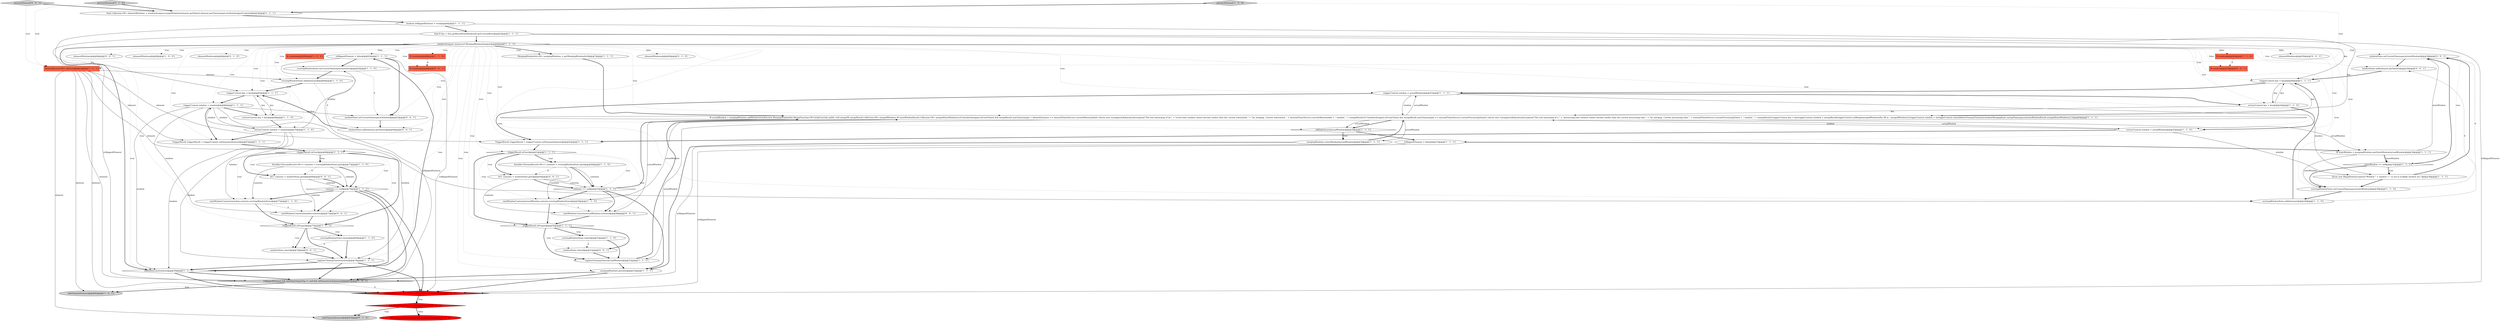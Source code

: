 digraph {
41 [style = filled, label = "W window@@@8@@@['1', '1', '0']", fillcolor = tomato, shape = box image = "AAA0AAABBB1BBB"];
51 [style = filled, label = "lateDataOutputTag != null@@@86@@@['0', '1', '0']", fillcolor = red, shape = diamond image = "AAA1AAABBB2BBB"];
59 [style = filled, label = "windowState.setCurrentNamespace(stateWindow)@@@38@@@['0', '0', '1']", fillcolor = white, shape = ellipse image = "AAA0AAABBB3BBB"];
71 [style = filled, label = "W window@@@8@@@['0', '0', '1']", fillcolor = tomato, shape = box image = "AAA0AAABBB3BBB"];
53 [style = filled, label = "elementWindows@@@8@@@['0', '1', '0']", fillcolor = white, shape = ellipse image = "AAA0AAABBB2BBB"];
5 [style = filled, label = "sideOutput(element)@@@82@@@['1', '0', '1']", fillcolor = lightgray, shape = ellipse image = "AAA0AAABBB1BBB"];
35 [style = filled, label = "triggerContext.window = actualWindow@@@41@@@['1', '1', '1']", fillcolor = white, shape = ellipse image = "AAA0AAABBB1BBB"];
15 [style = filled, label = "isSkippedElement = false@@@62@@@['1', '1', '1']", fillcolor = white, shape = ellipse image = "AAA0AAABBB1BBB"];
39 [style = filled, label = "registerCleanupTimer(window)@@@78@@@['1', '1', '1']", fillcolor = white, shape = ellipse image = "AAA0AAABBB1BBB"];
7 [style = filled, label = "evictingWindowState.clear()@@@53@@@['1', '1', '0']", fillcolor = white, shape = ellipse image = "AAA0AAABBB1BBB"];
14 [style = filled, label = "W window@@@60@@@['1', '0', '0']", fillcolor = tomato, shape = box image = "AAA0AAABBB1BBB"];
17 [style = filled, label = "final Collection<W> elementWindows = windowAssigner.assignWindows(element.getValue(),element.getTimestamp(),windowAssignerContext)@@@3@@@['1', '1', '1']", fillcolor = white, shape = ellipse image = "AAA0AAABBB1BBB"];
30 [style = filled, label = "processElement['1', '0', '0']", fillcolor = lightgray, shape = diamond image = "AAA0AAABBB1BBB"];
42 [style = filled, label = "triggerContext.key = key@@@40@@@['1', '1', '1']", fillcolor = white, shape = ellipse image = "AAA0AAABBB1BBB"];
50 [style = filled, label = "emitWindowContents(actualWindow,contents,evictingWindowState)@@@50@@@['1', '1', '0']", fillcolor = white, shape = ellipse image = "AAA0AAABBB1BBB"];
31 [style = filled, label = "registerCleanupTimer(actualWindow)@@@53@@@['1', '1', '1']", fillcolor = white, shape = ellipse image = "AAA0AAABBB1BBB"];
46 [style = filled, label = "triggerResult.isPurge()@@@75@@@['1', '1', '1']", fillcolor = white, shape = diamond image = "AAA0AAABBB1BBB"];
52 [style = filled, label = "elementWindows@@@60@@@['0', '1', '0']", fillcolor = white, shape = ellipse image = "AAA0AAABBB2BBB"];
58 [style = filled, label = "processElement['0', '0', '1']", fillcolor = lightgray, shape = diamond image = "AAA0AAABBB3BBB"];
69 [style = filled, label = "windowState.clear()@@@76@@@['0', '0', '1']", fillcolor = white, shape = ellipse image = "AAA0AAABBB3BBB"];
24 [style = filled, label = "TriggerResult triggerResult = triggerContext.onElement(element)@@@67@@@['1', '1', '1']", fillcolor = white, shape = ellipse image = "AAA0AAABBB1BBB"];
27 [style = filled, label = "evictingWindowState.setCurrentNamespace(stateWindow)@@@38@@@['1', '1', '0']", fillcolor = white, shape = ellipse image = "AAA0AAABBB1BBB"];
72 [style = filled, label = "emitWindowContents(window,contents)@@@73@@@['0', '0', '1']", fillcolor = white, shape = ellipse image = "AAA0AAABBB3BBB"];
64 [style = filled, label = "elementWindows@@@58@@@['0', '0', '1']", fillcolor = white, shape = ellipse image = "AAA0AAABBB3BBB"];
63 [style = filled, label = "ACC contents = windowState.get()@@@69@@@['0', '0', '1']", fillcolor = white, shape = ellipse image = "AAA0AAABBB3BBB"];
47 [style = filled, label = "triggerContext.window = window@@@66@@@['1', '1', '1']", fillcolor = white, shape = ellipse image = "AAA0AAABBB1BBB"];
38 [style = filled, label = "Iterable<StreamRecord<IN>> contents = evictingWindowState.get()@@@46@@@['1', '1', '0']", fillcolor = white, shape = ellipse image = "AAA0AAABBB1BBB"];
12 [style = filled, label = "mergingWindows.persist()@@@55@@@['1', '1', '1']", fillcolor = white, shape = ellipse image = "AAA0AAABBB1BBB"];
61 [style = filled, label = "emitWindowContents(actualWindow,contents)@@@48@@@['0', '0', '1']", fillcolor = white, shape = ellipse image = "AAA0AAABBB3BBB"];
16 [style = filled, label = "triggerContext.key = key@@@65@@@['1', '1', '1']", fillcolor = white, shape = ellipse image = "AAA0AAABBB1BBB"];
8 [style = filled, label = "contents == null@@@70@@@['1', '1', '1']", fillcolor = white, shape = diamond image = "AAA0AAABBB1BBB"];
1 [style = filled, label = "mergingWindows.retireWindow(actualWindow)@@@30@@@['1', '1', '1']", fillcolor = white, shape = ellipse image = "AAA0AAABBB1BBB"];
57 [style = filled, label = "processElement['0', '1', '0']", fillcolor = lightgray, shape = diamond image = "AAA0AAABBB2BBB"];
36 [style = filled, label = "isSkippedElement && lateDataOutputTag != null && isElementLate(element)@@@81@@@['1', '0', '1']", fillcolor = lightgray, shape = diamond image = "AAA0AAABBB1BBB"];
4 [style = filled, label = "StreamRecord<IN> element@@@2@@@['1', '1', '1']", fillcolor = tomato, shape = box image = "AAA0AAABBB1BBB"];
20 [style = filled, label = "evictingWindowState.setCurrentNamespace(window)@@@65@@@['1', '1', '0']", fillcolor = white, shape = ellipse image = "AAA0AAABBB1BBB"];
21 [style = filled, label = "boolean isSkippedElement = true@@@4@@@['1', '1', '1']", fillcolor = white, shape = ellipse image = "AAA0AAABBB1BBB"];
29 [style = filled, label = "Iterable<StreamRecord<IN>> contents = evictingWindowState.get()@@@73@@@['1', '1', '0']", fillcolor = white, shape = ellipse image = "AAA0AAABBB1BBB"];
33 [style = filled, label = "emitWindowContents(window,contents,evictingWindowState)@@@77@@@['1', '1', '0']", fillcolor = white, shape = ellipse image = "AAA0AAABBB1BBB"];
65 [style = filled, label = "ACC contents = windowState.get()@@@44@@@['0', '0', '1']", fillcolor = white, shape = ellipse image = "AAA0AAABBB3BBB"];
11 [style = filled, label = "evictorContext.key = key@@@42@@@['1', '1', '0']", fillcolor = white, shape = ellipse image = "AAA0AAABBB1BBB"];
23 [style = filled, label = "evictorContext.window = actualWindow@@@43@@@['1', '1', '0']", fillcolor = white, shape = ellipse image = "AAA0AAABBB1BBB"];
43 [style = filled, label = "evictingWindowState.add(element)@@@66@@@['1', '1', '0']", fillcolor = white, shape = ellipse image = "AAA0AAABBB1BBB"];
68 [style = filled, label = "elementWindows@@@8@@@['0', '0', '1']", fillcolor = white, shape = ellipse image = "AAA0AAABBB3BBB"];
37 [style = filled, label = "elementWindows@@@8@@@['1', '0', '0']", fillcolor = white, shape = ellipse image = "AAA0AAABBB1BBB"];
26 [style = filled, label = "isSkippedElement = false@@@33@@@['1', '1', '1']", fillcolor = white, shape = ellipse image = "AAA0AAABBB1BBB"];
28 [style = filled, label = "windowAssigner instanceof MergingWindowAssigner@@@6@@@['1', '1', '1']", fillcolor = white, shape = diamond image = "AAA0AAABBB1BBB"];
2 [style = filled, label = "isWindowLate(actualWindow)@@@29@@@['1', '1', '1']", fillcolor = white, shape = diamond image = "AAA0AAABBB1BBB"];
44 [style = filled, label = "evictingWindowState.clear()@@@80@@@['1', '1', '0']", fillcolor = white, shape = ellipse image = "AAA0AAABBB1BBB"];
13 [style = filled, label = "evictorContext.key = key@@@69@@@['1', '1', '0']", fillcolor = white, shape = ellipse image = "AAA0AAABBB1BBB"];
48 [style = filled, label = "isWindowLate(window)@@@59@@@['1', '1', '1']", fillcolor = white, shape = diamond image = "AAA0AAABBB1BBB"];
49 [style = filled, label = "stateWindow == null@@@35@@@['1', '1', '1']", fillcolor = white, shape = diamond image = "AAA0AAABBB1BBB"];
34 [style = filled, label = "contents == null@@@45@@@['1', '1', '1']", fillcolor = white, shape = diamond image = "AAA0AAABBB1BBB"];
19 [style = filled, label = "W stateWindow = mergingWindows.getStateWindow(actualWindow)@@@34@@@['1', '1', '1']", fillcolor = white, shape = ellipse image = "AAA0AAABBB1BBB"];
56 [style = filled, label = "this.numLateRecordsDropped.inc()@@@90@@@['0', '1', '0']", fillcolor = red, shape = ellipse image = "AAA1AAABBB2BBB"];
67 [style = filled, label = "windowState.setCurrentNamespace(window)@@@63@@@['0', '0', '1']", fillcolor = white, shape = ellipse image = "AAA0AAABBB3BBB"];
25 [style = filled, label = "W window@@@60@@@['1', '1', '0']", fillcolor = tomato, shape = box image = "AAA0AAABBB1BBB"];
0 [style = filled, label = "TriggerResult triggerResult = triggerContext.onElement(element)@@@42@@@['1', '1', '1']", fillcolor = white, shape = ellipse image = "AAA0AAABBB1BBB"];
22 [style = filled, label = "W actualWindow = mergingWindows.addWindow(window,new MergingWindowSet.MergeFunction<W>(){@Override public void merge(W mergeResult,Collection<W> mergedWindows,W stateWindowResult,Collection<W> mergedStateWindows){if ((windowAssigner.isEventTime() && mergeResult.maxTimestamp() + allowedLateness <= internalTimerService.currentWatermark())) {throw new UnsupportedOperationException(\"The end timestamp of an \" + \"event-time window cannot become earlier than the current watermark \" + \"by merging. Current watermark: \" + internalTimerService.currentWatermark() + \" window: \" + mergeResult)}if (!windowAssigner.isEventTime() && mergeResult.maxTimestamp() <= internalTimerService.currentProcessingTime()) {throw new UnsupportedOperationException(\"The end timestamp of a \" + \"processing-time window cannot become earlier than the current processing time \" + \"by merging. Current processing time: \" + internalTimerService.currentProcessingTime() + \" window: \" + mergeResult)}triggerContext.key = keytriggerContext.window = mergeResulttriggerContext.onMerge(mergedWindows)for (W m : mergedWindows){triggerContext.window = mtriggerContext.clear()deleteCleanupTimer(m)}windowMergingState.mergeNamespaces(stateWindowResult,mergedStateWindows)}})@@@9@@@['1', '1', '1']", fillcolor = white, shape = ellipse image = "AAA0AAABBB1BBB"];
40 [style = filled, label = "MergingWindowSet<W> mergingWindows = getMergingWindowSet()@@@7@@@['1', '1', '1']", fillcolor = white, shape = ellipse image = "AAA0AAABBB1BBB"];
62 [style = filled, label = "windowState.add(element.getValue())@@@39@@@['0', '0', '1']", fillcolor = white, shape = ellipse image = "AAA0AAABBB3BBB"];
9 [style = filled, label = "final K key = this.getKeyedStateBackend().getCurrentKey()@@@5@@@['1', '1', '1']", fillcolor = white, shape = ellipse image = "AAA0AAABBB1BBB"];
10 [style = filled, label = "triggerResult.isPurge()@@@50@@@['1', '1', '1']", fillcolor = white, shape = diamond image = "AAA0AAABBB1BBB"];
18 [style = filled, label = "evictingWindowState.add(element)@@@39@@@['1', '1', '0']", fillcolor = white, shape = ellipse image = "AAA0AAABBB1BBB"];
45 [style = filled, label = "evictorContext.window = window@@@70@@@['1', '1', '0']", fillcolor = white, shape = ellipse image = "AAA0AAABBB1BBB"];
54 [style = filled, label = "sideOutput(element)@@@87@@@['0', '1', '0']", fillcolor = lightgray, shape = ellipse image = "AAA0AAABBB2BBB"];
70 [style = filled, label = "W window@@@58@@@['0', '0', '1']", fillcolor = tomato, shape = box image = "AAA0AAABBB3BBB"];
6 [style = filled, label = "throw new IllegalStateException(\"Window \" + window + \" is not in in-flight window set.\")@@@36@@@['1', '1', '1']", fillcolor = white, shape = ellipse image = "AAA0AAABBB1BBB"];
3 [style = filled, label = "triggerResult.isFire()@@@68@@@['1', '1', '1']", fillcolor = white, shape = diamond image = "AAA0AAABBB1BBB"];
66 [style = filled, label = "windowState.add(element.getValue())@@@64@@@['0', '0', '1']", fillcolor = white, shape = ellipse image = "AAA0AAABBB3BBB"];
55 [style = filled, label = "isSkippedElement && isElementLate(element)@@@85@@@['0', '1', '0']", fillcolor = red, shape = diamond image = "AAA1AAABBB2BBB"];
60 [style = filled, label = "windowState.clear()@@@51@@@['0', '0', '1']", fillcolor = white, shape = ellipse image = "AAA0AAABBB3BBB"];
32 [style = filled, label = "triggerResult.isFire()@@@43@@@['1', '1', '1']", fillcolor = white, shape = diamond image = "AAA0AAABBB1BBB"];
28->11 [style = dotted, label="true"];
23->22 [style = solid, label="window"];
2->26 [style = bold, label=""];
49->59 [style = bold, label=""];
34->61 [style = bold, label=""];
65->34 [style = solid, label="contents"];
26->36 [style = solid, label="isSkippedElement"];
28->35 [style = dotted, label="true"];
3->33 [style = dotted, label="true"];
28->15 [style = dotted, label="true"];
28->16 [style = dotted, label="true"];
55->51 [style = bold, label=""];
21->36 [style = solid, label="isSkippedElement"];
35->6 [style = solid, label="window"];
59->62 [style = bold, label=""];
50->61 [style = dashed, label="0"];
7->31 [style = bold, label=""];
28->19 [style = dotted, label="true"];
46->69 [style = dotted, label="true"];
34->50 [style = bold, label=""];
45->24 [style = bold, label=""];
61->10 [style = bold, label=""];
32->50 [style = dotted, label="true"];
58->17 [style = bold, label=""];
38->50 [style = solid, label="contents"];
47->67 [style = solid, label="window"];
41->71 [style = dashed, label="0"];
8->36 [style = bold, label=""];
62->42 [style = bold, label=""];
7->60 [style = dashed, label="0"];
33->46 [style = bold, label=""];
15->20 [style = bold, label=""];
28->59 [style = dotted, label="true"];
28->18 [style = dotted, label="true"];
50->10 [style = bold, label=""];
9->42 [style = solid, label="key"];
40->22 [style = bold, label=""];
1->12 [style = bold, label=""];
22->61 [style = solid, label="actualWindow"];
20->43 [style = bold, label=""];
13->45 [style = bold, label=""];
11->22 [style = solid, label="key"];
28->27 [style = dotted, label="true"];
51->54 [style = dotted, label="true"];
28->13 [style = dotted, label="true"];
28->62 [style = dotted, label="true"];
17->21 [style = bold, label=""];
51->56 [style = dotted, label="false"];
25->70 [style = dashed, label="0"];
3->46 [style = bold, label=""];
43->16 [style = bold, label=""];
65->61 [style = solid, label="contents"];
28->10 [style = dotted, label="true"];
45->39 [style = solid, label="window"];
10->31 [style = bold, label=""];
3->29 [style = dotted, label="true"];
51->54 [style = bold, label=""];
28->14 [style = dotted, label="false"];
12->55 [style = bold, label=""];
38->65 [style = dashed, label="0"];
47->45 [style = solid, label="window"];
15->67 [style = bold, label=""];
28->2 [style = dotted, label="true"];
8->72 [style = bold, label=""];
28->64 [style = dotted, label="false"];
11->42 [style = solid, label="key"];
22->50 [style = solid, label="actualWindow"];
27->59 [style = dashed, label="0"];
3->63 [style = bold, label=""];
46->39 [style = bold, label=""];
22->31 [style = solid, label="actualWindow"];
42->11 [style = solid, label="key"];
10->7 [style = bold, label=""];
32->10 [style = bold, label=""];
22->35 [style = solid, label="actualWindow"];
35->0 [style = bold, label=""];
21->9 [style = bold, label=""];
4->0 [style = solid, label="element"];
28->24 [style = dotted, label="true"];
28->46 [style = dotted, label="true"];
16->13 [style = solid, label="key"];
47->39 [style = solid, label="window"];
48->55 [style = bold, label=""];
60->31 [style = bold, label=""];
44->69 [style = dashed, label="0"];
28->23 [style = dotted, label="true"];
4->18 [style = solid, label="element"];
47->48 [style = solid, label="window"];
8->55 [style = bold, label=""];
26->55 [style = solid, label="isSkippedElement"];
28->37 [style = dotted, label="true"];
57->4 [style = dotted, label="true"];
24->3 [style = bold, label=""];
3->29 [style = bold, label=""];
28->41 [style = dotted, label="true"];
36->55 [style = dashed, label="0"];
4->54 [style = solid, label="element"];
10->60 [style = bold, label=""];
46->44 [style = bold, label=""];
8->33 [style = bold, label=""];
27->18 [style = bold, label=""];
57->17 [style = bold, label=""];
30->17 [style = bold, label=""];
4->24 [style = solid, label="element"];
22->2 [style = bold, label=""];
67->66 [style = bold, label=""];
32->34 [style = dotted, label="true"];
28->68 [style = dotted, label="true"];
28->20 [style = dotted, label="true"];
2->1 [style = bold, label=""];
28->3 [style = dotted, label="true"];
9->22 [style = solid, label="key"];
58->4 [style = dotted, label="true"];
12->36 [style = bold, label=""];
32->65 [style = dotted, label="true"];
21->55 [style = solid, label="isSkippedElement"];
30->4 [style = dotted, label="true"];
32->61 [style = dotted, label="true"];
15->55 [style = solid, label="isSkippedElement"];
4->55 [style = solid, label="element"];
26->19 [style = bold, label=""];
23->0 [style = bold, label=""];
47->13 [style = bold, label=""];
28->25 [style = dotted, label="false"];
13->16 [style = solid, label="key"];
31->12 [style = bold, label=""];
28->45 [style = dotted, label="true"];
49->6 [style = dotted, label="true"];
4->36 [style = solid, label="element"];
9->28 [style = bold, label=""];
6->27 [style = bold, label=""];
15->36 [style = solid, label="isSkippedElement"];
28->0 [style = dotted, label="true"];
28->66 [style = dotted, label="true"];
28->32 [style = dotted, label="true"];
33->72 [style = dashed, label="0"];
19->27 [style = solid, label="stateWindow"];
45->20 [style = solid, label="window"];
22->1 [style = solid, label="actualWindow"];
47->24 [style = bold, label=""];
66->16 [style = bold, label=""];
28->42 [style = dotted, label="true"];
38->34 [style = bold, label=""];
28->22 [style = dotted, label="true"];
28->43 [style = dotted, label="true"];
32->38 [style = dotted, label="true"];
4->43 [style = solid, label="element"];
45->47 [style = solid, label="window"];
36->5 [style = bold, label=""];
3->72 [style = dotted, label="true"];
43->66 [style = dashed, label="0"];
46->69 [style = bold, label=""];
0->32 [style = bold, label=""];
6->59 [style = bold, label=""];
9->16 [style = solid, label="key"];
49->6 [style = bold, label=""];
18->62 [style = dashed, label="0"];
28->12 [style = dotted, label="true"];
22->19 [style = solid, label="actualWindow"];
28->71 [style = dotted, label="true"];
45->33 [style = solid, label="window"];
19->59 [style = solid, label="stateWindow"];
29->8 [style = bold, label=""];
28->31 [style = dotted, label="true"];
39->48 [style = bold, label=""];
28->40 [style = bold, label=""];
31->22 [style = bold, label=""];
48->36 [style = bold, label=""];
28->47 [style = dotted, label="true"];
39->55 [style = bold, label=""];
72->46 [style = bold, label=""];
28->70 [style = dotted, label="false"];
16->47 [style = bold, label=""];
65->34 [style = bold, label=""];
63->8 [style = solid, label="contents"];
19->49 [style = solid, label="stateWindow"];
51->56 [style = bold, label=""];
28->53 [style = dotted, label="true"];
46->44 [style = dotted, label="true"];
49->27 [style = bold, label=""];
32->65 [style = bold, label=""];
28->48 [style = dotted, label="true"];
4->5 [style = solid, label="element"];
34->12 [style = bold, label=""];
29->33 [style = solid, label="contents"];
47->72 [style = solid, label="window"];
22->2 [style = solid, label="actualWindow"];
23->6 [style = solid, label="window"];
38->34 [style = solid, label="contents"];
44->39 [style = bold, label=""];
28->49 [style = dotted, label="true"];
28->52 [style = dotted, label="false"];
28->67 [style = dotted, label="true"];
34->22 [style = bold, label=""];
29->63 [style = dashed, label="0"];
42->35 [style = bold, label=""];
1->22 [style = bold, label=""];
63->72 [style = solid, label="contents"];
32->38 [style = bold, label=""];
8->48 [style = bold, label=""];
22->23 [style = solid, label="actualWindow"];
42->22 [style = solid, label="key"];
19->49 [style = bold, label=""];
29->8 [style = solid, label="contents"];
2->1 [style = dotted, label="true"];
28->26 [style = dotted, label="true"];
3->63 [style = dotted, label="true"];
48->15 [style = bold, label=""];
63->8 [style = bold, label=""];
28->48 [style = bold, label=""];
55->51 [style = dotted, label="true"];
10->60 [style = dotted, label="true"];
18->42 [style = bold, label=""];
36->5 [style = dotted, label="true"];
69->39 [style = bold, label=""];
45->48 [style = solid, label="window"];
28->39 [style = dotted, label="true"];
3->8 [style = dotted, label="true"];
35->22 [style = solid, label="window"];
11->23 [style = bold, label=""];
39->36 [style = bold, label=""];
28->40 [style = dotted, label="true"];
20->67 [style = dashed, label="0"];
10->7 [style = dotted, label="true"];
35->11 [style = bold, label=""];
}
